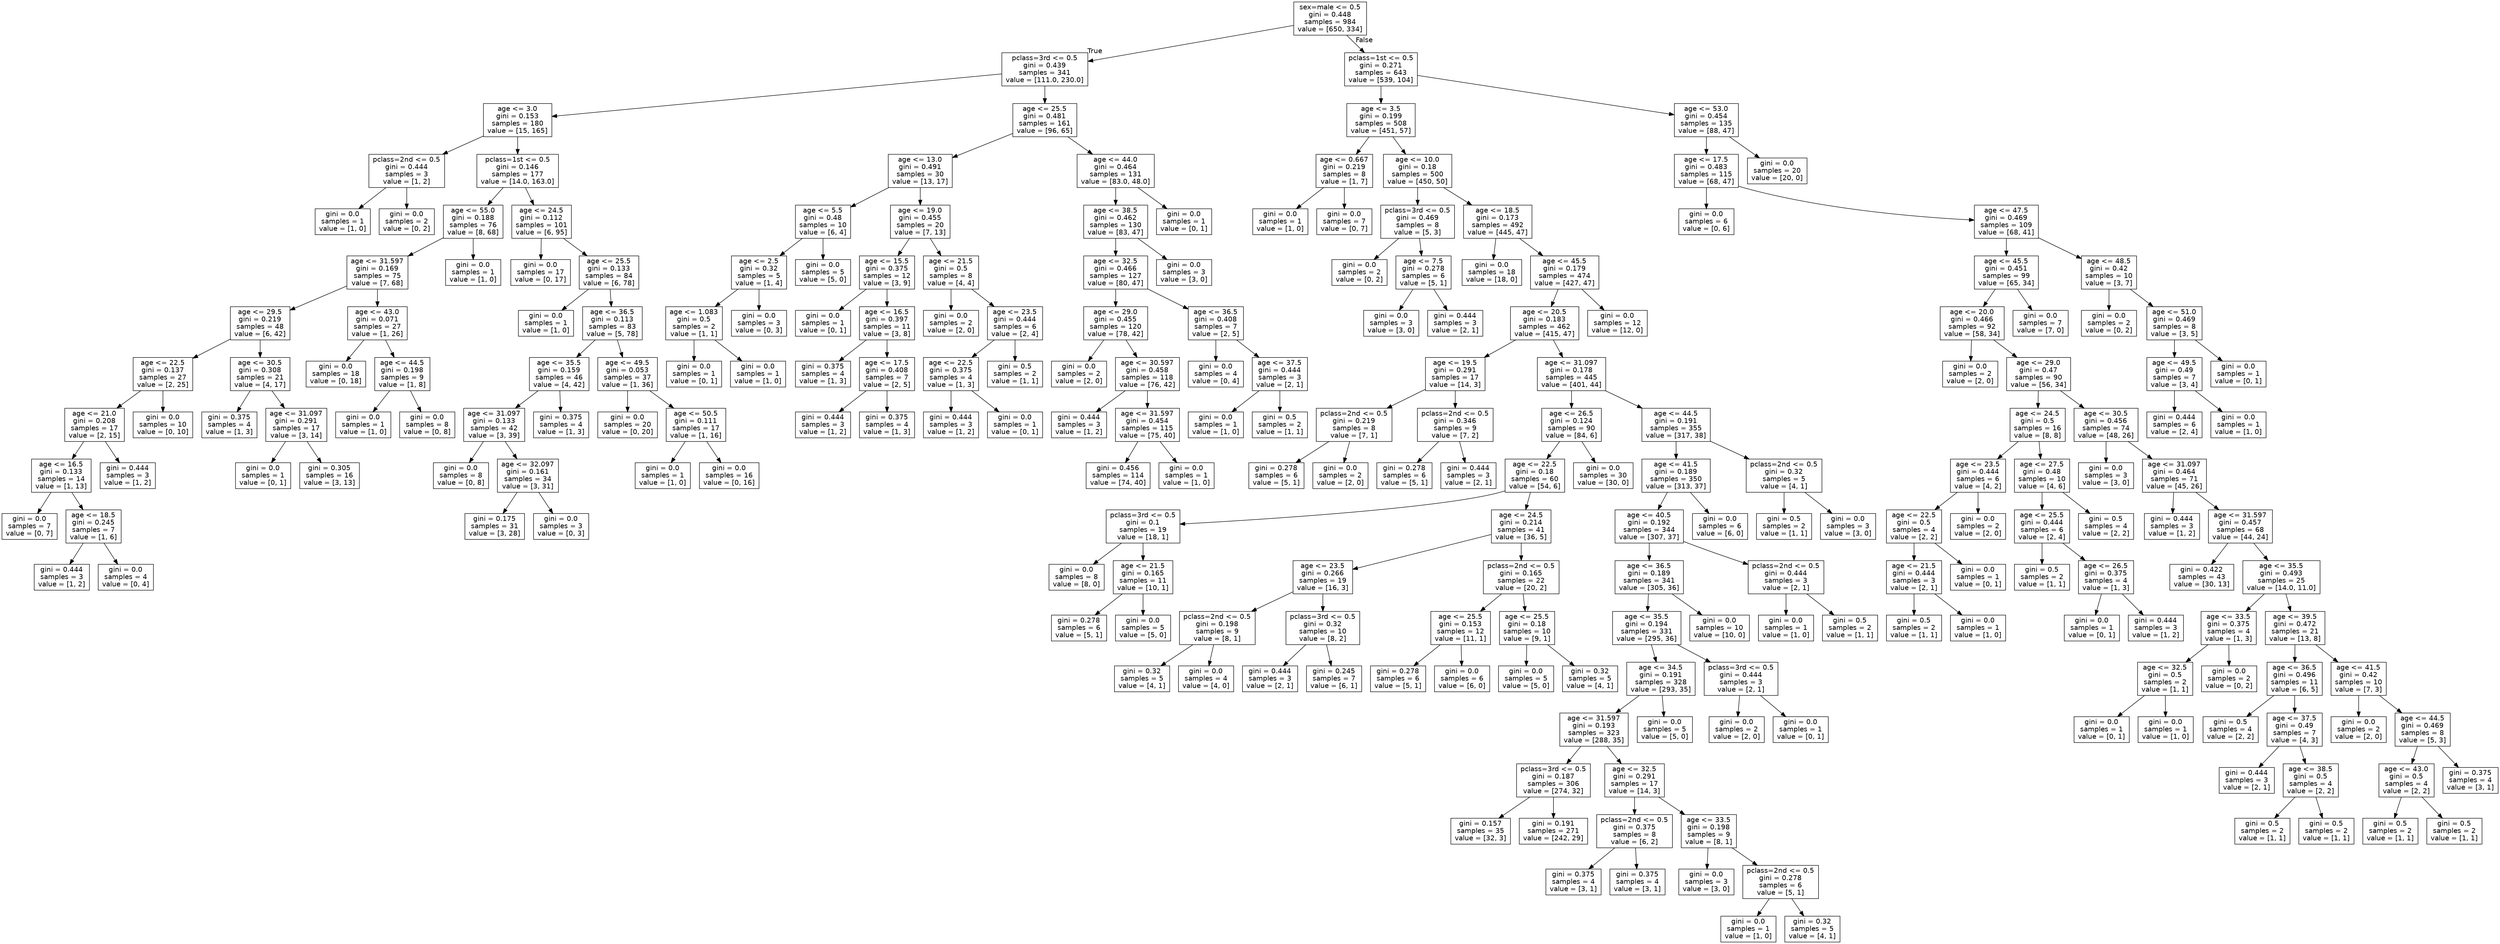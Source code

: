 digraph Tree {
node [shape=box, fontname="helvetica"] ;
edge [fontname="helvetica"] ;
0 [label="sex=male <= 0.5\ngini = 0.448\nsamples = 984\nvalue = [650, 334]"] ;
1 [label="pclass=3rd <= 0.5\ngini = 0.439\nsamples = 341\nvalue = [111.0, 230.0]"] ;
0 -> 1 [labeldistance=2.5, labelangle=45, headlabel="True"] ;
2 [label="age <= 3.0\ngini = 0.153\nsamples = 180\nvalue = [15, 165]"] ;
1 -> 2 ;
3 [label="pclass=2nd <= 0.5\ngini = 0.444\nsamples = 3\nvalue = [1, 2]"] ;
2 -> 3 ;
4 [label="gini = 0.0\nsamples = 1\nvalue = [1, 0]"] ;
3 -> 4 ;
5 [label="gini = 0.0\nsamples = 2\nvalue = [0, 2]"] ;
3 -> 5 ;
6 [label="pclass=1st <= 0.5\ngini = 0.146\nsamples = 177\nvalue = [14.0, 163.0]"] ;
2 -> 6 ;
7 [label="age <= 55.0\ngini = 0.188\nsamples = 76\nvalue = [8, 68]"] ;
6 -> 7 ;
8 [label="age <= 31.597\ngini = 0.169\nsamples = 75\nvalue = [7, 68]"] ;
7 -> 8 ;
9 [label="age <= 29.5\ngini = 0.219\nsamples = 48\nvalue = [6, 42]"] ;
8 -> 9 ;
10 [label="age <= 22.5\ngini = 0.137\nsamples = 27\nvalue = [2, 25]"] ;
9 -> 10 ;
11 [label="age <= 21.0\ngini = 0.208\nsamples = 17\nvalue = [2, 15]"] ;
10 -> 11 ;
12 [label="age <= 16.5\ngini = 0.133\nsamples = 14\nvalue = [1, 13]"] ;
11 -> 12 ;
13 [label="gini = 0.0\nsamples = 7\nvalue = [0, 7]"] ;
12 -> 13 ;
14 [label="age <= 18.5\ngini = 0.245\nsamples = 7\nvalue = [1, 6]"] ;
12 -> 14 ;
15 [label="gini = 0.444\nsamples = 3\nvalue = [1, 2]"] ;
14 -> 15 ;
16 [label="gini = 0.0\nsamples = 4\nvalue = [0, 4]"] ;
14 -> 16 ;
17 [label="gini = 0.444\nsamples = 3\nvalue = [1, 2]"] ;
11 -> 17 ;
18 [label="gini = 0.0\nsamples = 10\nvalue = [0, 10]"] ;
10 -> 18 ;
19 [label="age <= 30.5\ngini = 0.308\nsamples = 21\nvalue = [4, 17]"] ;
9 -> 19 ;
20 [label="gini = 0.375\nsamples = 4\nvalue = [1, 3]"] ;
19 -> 20 ;
21 [label="age <= 31.097\ngini = 0.291\nsamples = 17\nvalue = [3, 14]"] ;
19 -> 21 ;
22 [label="gini = 0.0\nsamples = 1\nvalue = [0, 1]"] ;
21 -> 22 ;
23 [label="gini = 0.305\nsamples = 16\nvalue = [3, 13]"] ;
21 -> 23 ;
24 [label="age <= 43.0\ngini = 0.071\nsamples = 27\nvalue = [1, 26]"] ;
8 -> 24 ;
25 [label="gini = 0.0\nsamples = 18\nvalue = [0, 18]"] ;
24 -> 25 ;
26 [label="age <= 44.5\ngini = 0.198\nsamples = 9\nvalue = [1, 8]"] ;
24 -> 26 ;
27 [label="gini = 0.0\nsamples = 1\nvalue = [1, 0]"] ;
26 -> 27 ;
28 [label="gini = 0.0\nsamples = 8\nvalue = [0, 8]"] ;
26 -> 28 ;
29 [label="gini = 0.0\nsamples = 1\nvalue = [1, 0]"] ;
7 -> 29 ;
30 [label="age <= 24.5\ngini = 0.112\nsamples = 101\nvalue = [6, 95]"] ;
6 -> 30 ;
31 [label="gini = 0.0\nsamples = 17\nvalue = [0, 17]"] ;
30 -> 31 ;
32 [label="age <= 25.5\ngini = 0.133\nsamples = 84\nvalue = [6, 78]"] ;
30 -> 32 ;
33 [label="gini = 0.0\nsamples = 1\nvalue = [1, 0]"] ;
32 -> 33 ;
34 [label="age <= 36.5\ngini = 0.113\nsamples = 83\nvalue = [5, 78]"] ;
32 -> 34 ;
35 [label="age <= 35.5\ngini = 0.159\nsamples = 46\nvalue = [4, 42]"] ;
34 -> 35 ;
36 [label="age <= 31.097\ngini = 0.133\nsamples = 42\nvalue = [3, 39]"] ;
35 -> 36 ;
37 [label="gini = 0.0\nsamples = 8\nvalue = [0, 8]"] ;
36 -> 37 ;
38 [label="age <= 32.097\ngini = 0.161\nsamples = 34\nvalue = [3, 31]"] ;
36 -> 38 ;
39 [label="gini = 0.175\nsamples = 31\nvalue = [3, 28]"] ;
38 -> 39 ;
40 [label="gini = 0.0\nsamples = 3\nvalue = [0, 3]"] ;
38 -> 40 ;
41 [label="gini = 0.375\nsamples = 4\nvalue = [1, 3]"] ;
35 -> 41 ;
42 [label="age <= 49.5\ngini = 0.053\nsamples = 37\nvalue = [1, 36]"] ;
34 -> 42 ;
43 [label="gini = 0.0\nsamples = 20\nvalue = [0, 20]"] ;
42 -> 43 ;
44 [label="age <= 50.5\ngini = 0.111\nsamples = 17\nvalue = [1, 16]"] ;
42 -> 44 ;
45 [label="gini = 0.0\nsamples = 1\nvalue = [1, 0]"] ;
44 -> 45 ;
46 [label="gini = 0.0\nsamples = 16\nvalue = [0, 16]"] ;
44 -> 46 ;
47 [label="age <= 25.5\ngini = 0.481\nsamples = 161\nvalue = [96, 65]"] ;
1 -> 47 ;
48 [label="age <= 13.0\ngini = 0.491\nsamples = 30\nvalue = [13, 17]"] ;
47 -> 48 ;
49 [label="age <= 5.5\ngini = 0.48\nsamples = 10\nvalue = [6, 4]"] ;
48 -> 49 ;
50 [label="age <= 2.5\ngini = 0.32\nsamples = 5\nvalue = [1, 4]"] ;
49 -> 50 ;
51 [label="age <= 1.083\ngini = 0.5\nsamples = 2\nvalue = [1, 1]"] ;
50 -> 51 ;
52 [label="gini = 0.0\nsamples = 1\nvalue = [0, 1]"] ;
51 -> 52 ;
53 [label="gini = 0.0\nsamples = 1\nvalue = [1, 0]"] ;
51 -> 53 ;
54 [label="gini = 0.0\nsamples = 3\nvalue = [0, 3]"] ;
50 -> 54 ;
55 [label="gini = 0.0\nsamples = 5\nvalue = [5, 0]"] ;
49 -> 55 ;
56 [label="age <= 19.0\ngini = 0.455\nsamples = 20\nvalue = [7, 13]"] ;
48 -> 56 ;
57 [label="age <= 15.5\ngini = 0.375\nsamples = 12\nvalue = [3, 9]"] ;
56 -> 57 ;
58 [label="gini = 0.0\nsamples = 1\nvalue = [0, 1]"] ;
57 -> 58 ;
59 [label="age <= 16.5\ngini = 0.397\nsamples = 11\nvalue = [3, 8]"] ;
57 -> 59 ;
60 [label="gini = 0.375\nsamples = 4\nvalue = [1, 3]"] ;
59 -> 60 ;
61 [label="age <= 17.5\ngini = 0.408\nsamples = 7\nvalue = [2, 5]"] ;
59 -> 61 ;
62 [label="gini = 0.444\nsamples = 3\nvalue = [1, 2]"] ;
61 -> 62 ;
63 [label="gini = 0.375\nsamples = 4\nvalue = [1, 3]"] ;
61 -> 63 ;
64 [label="age <= 21.5\ngini = 0.5\nsamples = 8\nvalue = [4, 4]"] ;
56 -> 64 ;
65 [label="gini = 0.0\nsamples = 2\nvalue = [2, 0]"] ;
64 -> 65 ;
66 [label="age <= 23.5\ngini = 0.444\nsamples = 6\nvalue = [2, 4]"] ;
64 -> 66 ;
67 [label="age <= 22.5\ngini = 0.375\nsamples = 4\nvalue = [1, 3]"] ;
66 -> 67 ;
68 [label="gini = 0.444\nsamples = 3\nvalue = [1, 2]"] ;
67 -> 68 ;
69 [label="gini = 0.0\nsamples = 1\nvalue = [0, 1]"] ;
67 -> 69 ;
70 [label="gini = 0.5\nsamples = 2\nvalue = [1, 1]"] ;
66 -> 70 ;
71 [label="age <= 44.0\ngini = 0.464\nsamples = 131\nvalue = [83.0, 48.0]"] ;
47 -> 71 ;
72 [label="age <= 38.5\ngini = 0.462\nsamples = 130\nvalue = [83, 47]"] ;
71 -> 72 ;
73 [label="age <= 32.5\ngini = 0.466\nsamples = 127\nvalue = [80, 47]"] ;
72 -> 73 ;
74 [label="age <= 29.0\ngini = 0.455\nsamples = 120\nvalue = [78, 42]"] ;
73 -> 74 ;
75 [label="gini = 0.0\nsamples = 2\nvalue = [2, 0]"] ;
74 -> 75 ;
76 [label="age <= 30.597\ngini = 0.458\nsamples = 118\nvalue = [76, 42]"] ;
74 -> 76 ;
77 [label="gini = 0.444\nsamples = 3\nvalue = [1, 2]"] ;
76 -> 77 ;
78 [label="age <= 31.597\ngini = 0.454\nsamples = 115\nvalue = [75, 40]"] ;
76 -> 78 ;
79 [label="gini = 0.456\nsamples = 114\nvalue = [74, 40]"] ;
78 -> 79 ;
80 [label="gini = 0.0\nsamples = 1\nvalue = [1, 0]"] ;
78 -> 80 ;
81 [label="age <= 36.5\ngini = 0.408\nsamples = 7\nvalue = [2, 5]"] ;
73 -> 81 ;
82 [label="gini = 0.0\nsamples = 4\nvalue = [0, 4]"] ;
81 -> 82 ;
83 [label="age <= 37.5\ngini = 0.444\nsamples = 3\nvalue = [2, 1]"] ;
81 -> 83 ;
84 [label="gini = 0.0\nsamples = 1\nvalue = [1, 0]"] ;
83 -> 84 ;
85 [label="gini = 0.5\nsamples = 2\nvalue = [1, 1]"] ;
83 -> 85 ;
86 [label="gini = 0.0\nsamples = 3\nvalue = [3, 0]"] ;
72 -> 86 ;
87 [label="gini = 0.0\nsamples = 1\nvalue = [0, 1]"] ;
71 -> 87 ;
88 [label="pclass=1st <= 0.5\ngini = 0.271\nsamples = 643\nvalue = [539, 104]"] ;
0 -> 88 [labeldistance=2.5, labelangle=-45, headlabel="False"] ;
89 [label="age <= 3.5\ngini = 0.199\nsamples = 508\nvalue = [451, 57]"] ;
88 -> 89 ;
90 [label="age <= 0.667\ngini = 0.219\nsamples = 8\nvalue = [1, 7]"] ;
89 -> 90 ;
91 [label="gini = 0.0\nsamples = 1\nvalue = [1, 0]"] ;
90 -> 91 ;
92 [label="gini = 0.0\nsamples = 7\nvalue = [0, 7]"] ;
90 -> 92 ;
93 [label="age <= 10.0\ngini = 0.18\nsamples = 500\nvalue = [450, 50]"] ;
89 -> 93 ;
94 [label="pclass=3rd <= 0.5\ngini = 0.469\nsamples = 8\nvalue = [5, 3]"] ;
93 -> 94 ;
95 [label="gini = 0.0\nsamples = 2\nvalue = [0, 2]"] ;
94 -> 95 ;
96 [label="age <= 7.5\ngini = 0.278\nsamples = 6\nvalue = [5, 1]"] ;
94 -> 96 ;
97 [label="gini = 0.0\nsamples = 3\nvalue = [3, 0]"] ;
96 -> 97 ;
98 [label="gini = 0.444\nsamples = 3\nvalue = [2, 1]"] ;
96 -> 98 ;
99 [label="age <= 18.5\ngini = 0.173\nsamples = 492\nvalue = [445, 47]"] ;
93 -> 99 ;
100 [label="gini = 0.0\nsamples = 18\nvalue = [18, 0]"] ;
99 -> 100 ;
101 [label="age <= 45.5\ngini = 0.179\nsamples = 474\nvalue = [427, 47]"] ;
99 -> 101 ;
102 [label="age <= 20.5\ngini = 0.183\nsamples = 462\nvalue = [415, 47]"] ;
101 -> 102 ;
103 [label="age <= 19.5\ngini = 0.291\nsamples = 17\nvalue = [14, 3]"] ;
102 -> 103 ;
104 [label="pclass=2nd <= 0.5\ngini = 0.219\nsamples = 8\nvalue = [7, 1]"] ;
103 -> 104 ;
105 [label="gini = 0.278\nsamples = 6\nvalue = [5, 1]"] ;
104 -> 105 ;
106 [label="gini = 0.0\nsamples = 2\nvalue = [2, 0]"] ;
104 -> 106 ;
107 [label="pclass=2nd <= 0.5\ngini = 0.346\nsamples = 9\nvalue = [7, 2]"] ;
103 -> 107 ;
108 [label="gini = 0.278\nsamples = 6\nvalue = [5, 1]"] ;
107 -> 108 ;
109 [label="gini = 0.444\nsamples = 3\nvalue = [2, 1]"] ;
107 -> 109 ;
110 [label="age <= 31.097\ngini = 0.178\nsamples = 445\nvalue = [401, 44]"] ;
102 -> 110 ;
111 [label="age <= 26.5\ngini = 0.124\nsamples = 90\nvalue = [84, 6]"] ;
110 -> 111 ;
112 [label="age <= 22.5\ngini = 0.18\nsamples = 60\nvalue = [54, 6]"] ;
111 -> 112 ;
113 [label="pclass=3rd <= 0.5\ngini = 0.1\nsamples = 19\nvalue = [18, 1]"] ;
112 -> 113 ;
114 [label="gini = 0.0\nsamples = 8\nvalue = [8, 0]"] ;
113 -> 114 ;
115 [label="age <= 21.5\ngini = 0.165\nsamples = 11\nvalue = [10, 1]"] ;
113 -> 115 ;
116 [label="gini = 0.278\nsamples = 6\nvalue = [5, 1]"] ;
115 -> 116 ;
117 [label="gini = 0.0\nsamples = 5\nvalue = [5, 0]"] ;
115 -> 117 ;
118 [label="age <= 24.5\ngini = 0.214\nsamples = 41\nvalue = [36, 5]"] ;
112 -> 118 ;
119 [label="age <= 23.5\ngini = 0.266\nsamples = 19\nvalue = [16, 3]"] ;
118 -> 119 ;
120 [label="pclass=2nd <= 0.5\ngini = 0.198\nsamples = 9\nvalue = [8, 1]"] ;
119 -> 120 ;
121 [label="gini = 0.32\nsamples = 5\nvalue = [4, 1]"] ;
120 -> 121 ;
122 [label="gini = 0.0\nsamples = 4\nvalue = [4, 0]"] ;
120 -> 122 ;
123 [label="pclass=3rd <= 0.5\ngini = 0.32\nsamples = 10\nvalue = [8, 2]"] ;
119 -> 123 ;
124 [label="gini = 0.444\nsamples = 3\nvalue = [2, 1]"] ;
123 -> 124 ;
125 [label="gini = 0.245\nsamples = 7\nvalue = [6, 1]"] ;
123 -> 125 ;
126 [label="pclass=2nd <= 0.5\ngini = 0.165\nsamples = 22\nvalue = [20, 2]"] ;
118 -> 126 ;
127 [label="age <= 25.5\ngini = 0.153\nsamples = 12\nvalue = [11, 1]"] ;
126 -> 127 ;
128 [label="gini = 0.278\nsamples = 6\nvalue = [5, 1]"] ;
127 -> 128 ;
129 [label="gini = 0.0\nsamples = 6\nvalue = [6, 0]"] ;
127 -> 129 ;
130 [label="age <= 25.5\ngini = 0.18\nsamples = 10\nvalue = [9, 1]"] ;
126 -> 130 ;
131 [label="gini = 0.0\nsamples = 5\nvalue = [5, 0]"] ;
130 -> 131 ;
132 [label="gini = 0.32\nsamples = 5\nvalue = [4, 1]"] ;
130 -> 132 ;
133 [label="gini = 0.0\nsamples = 30\nvalue = [30, 0]"] ;
111 -> 133 ;
134 [label="age <= 44.5\ngini = 0.191\nsamples = 355\nvalue = [317, 38]"] ;
110 -> 134 ;
135 [label="age <= 41.5\ngini = 0.189\nsamples = 350\nvalue = [313, 37]"] ;
134 -> 135 ;
136 [label="age <= 40.5\ngini = 0.192\nsamples = 344\nvalue = [307, 37]"] ;
135 -> 136 ;
137 [label="age <= 36.5\ngini = 0.189\nsamples = 341\nvalue = [305, 36]"] ;
136 -> 137 ;
138 [label="age <= 35.5\ngini = 0.194\nsamples = 331\nvalue = [295, 36]"] ;
137 -> 138 ;
139 [label="age <= 34.5\ngini = 0.191\nsamples = 328\nvalue = [293, 35]"] ;
138 -> 139 ;
140 [label="age <= 31.597\ngini = 0.193\nsamples = 323\nvalue = [288, 35]"] ;
139 -> 140 ;
141 [label="pclass=3rd <= 0.5\ngini = 0.187\nsamples = 306\nvalue = [274, 32]"] ;
140 -> 141 ;
142 [label="gini = 0.157\nsamples = 35\nvalue = [32, 3]"] ;
141 -> 142 ;
143 [label="gini = 0.191\nsamples = 271\nvalue = [242, 29]"] ;
141 -> 143 ;
144 [label="age <= 32.5\ngini = 0.291\nsamples = 17\nvalue = [14, 3]"] ;
140 -> 144 ;
145 [label="pclass=2nd <= 0.5\ngini = 0.375\nsamples = 8\nvalue = [6, 2]"] ;
144 -> 145 ;
146 [label="gini = 0.375\nsamples = 4\nvalue = [3, 1]"] ;
145 -> 146 ;
147 [label="gini = 0.375\nsamples = 4\nvalue = [3, 1]"] ;
145 -> 147 ;
148 [label="age <= 33.5\ngini = 0.198\nsamples = 9\nvalue = [8, 1]"] ;
144 -> 148 ;
149 [label="gini = 0.0\nsamples = 3\nvalue = [3, 0]"] ;
148 -> 149 ;
150 [label="pclass=2nd <= 0.5\ngini = 0.278\nsamples = 6\nvalue = [5, 1]"] ;
148 -> 150 ;
151 [label="gini = 0.0\nsamples = 1\nvalue = [1, 0]"] ;
150 -> 151 ;
152 [label="gini = 0.32\nsamples = 5\nvalue = [4, 1]"] ;
150 -> 152 ;
153 [label="gini = 0.0\nsamples = 5\nvalue = [5, 0]"] ;
139 -> 153 ;
154 [label="pclass=3rd <= 0.5\ngini = 0.444\nsamples = 3\nvalue = [2, 1]"] ;
138 -> 154 ;
155 [label="gini = 0.0\nsamples = 2\nvalue = [2, 0]"] ;
154 -> 155 ;
156 [label="gini = 0.0\nsamples = 1\nvalue = [0, 1]"] ;
154 -> 156 ;
157 [label="gini = 0.0\nsamples = 10\nvalue = [10, 0]"] ;
137 -> 157 ;
158 [label="pclass=2nd <= 0.5\ngini = 0.444\nsamples = 3\nvalue = [2, 1]"] ;
136 -> 158 ;
159 [label="gini = 0.0\nsamples = 1\nvalue = [1, 0]"] ;
158 -> 159 ;
160 [label="gini = 0.5\nsamples = 2\nvalue = [1, 1]"] ;
158 -> 160 ;
161 [label="gini = 0.0\nsamples = 6\nvalue = [6, 0]"] ;
135 -> 161 ;
162 [label="pclass=2nd <= 0.5\ngini = 0.32\nsamples = 5\nvalue = [4, 1]"] ;
134 -> 162 ;
163 [label="gini = 0.5\nsamples = 2\nvalue = [1, 1]"] ;
162 -> 163 ;
164 [label="gini = 0.0\nsamples = 3\nvalue = [3, 0]"] ;
162 -> 164 ;
165 [label="gini = 0.0\nsamples = 12\nvalue = [12, 0]"] ;
101 -> 165 ;
166 [label="age <= 53.0\ngini = 0.454\nsamples = 135\nvalue = [88, 47]"] ;
88 -> 166 ;
167 [label="age <= 17.5\ngini = 0.483\nsamples = 115\nvalue = [68, 47]"] ;
166 -> 167 ;
168 [label="gini = 0.0\nsamples = 6\nvalue = [0, 6]"] ;
167 -> 168 ;
169 [label="age <= 47.5\ngini = 0.469\nsamples = 109\nvalue = [68, 41]"] ;
167 -> 169 ;
170 [label="age <= 45.5\ngini = 0.451\nsamples = 99\nvalue = [65, 34]"] ;
169 -> 170 ;
171 [label="age <= 20.0\ngini = 0.466\nsamples = 92\nvalue = [58, 34]"] ;
170 -> 171 ;
172 [label="gini = 0.0\nsamples = 2\nvalue = [2, 0]"] ;
171 -> 172 ;
173 [label="age <= 29.0\ngini = 0.47\nsamples = 90\nvalue = [56, 34]"] ;
171 -> 173 ;
174 [label="age <= 24.5\ngini = 0.5\nsamples = 16\nvalue = [8, 8]"] ;
173 -> 174 ;
175 [label="age <= 23.5\ngini = 0.444\nsamples = 6\nvalue = [4, 2]"] ;
174 -> 175 ;
176 [label="age <= 22.5\ngini = 0.5\nsamples = 4\nvalue = [2, 2]"] ;
175 -> 176 ;
177 [label="age <= 21.5\ngini = 0.444\nsamples = 3\nvalue = [2, 1]"] ;
176 -> 177 ;
178 [label="gini = 0.5\nsamples = 2\nvalue = [1, 1]"] ;
177 -> 178 ;
179 [label="gini = 0.0\nsamples = 1\nvalue = [1, 0]"] ;
177 -> 179 ;
180 [label="gini = 0.0\nsamples = 1\nvalue = [0, 1]"] ;
176 -> 180 ;
181 [label="gini = 0.0\nsamples = 2\nvalue = [2, 0]"] ;
175 -> 181 ;
182 [label="age <= 27.5\ngini = 0.48\nsamples = 10\nvalue = [4, 6]"] ;
174 -> 182 ;
183 [label="age <= 25.5\ngini = 0.444\nsamples = 6\nvalue = [2, 4]"] ;
182 -> 183 ;
184 [label="gini = 0.5\nsamples = 2\nvalue = [1, 1]"] ;
183 -> 184 ;
185 [label="age <= 26.5\ngini = 0.375\nsamples = 4\nvalue = [1, 3]"] ;
183 -> 185 ;
186 [label="gini = 0.0\nsamples = 1\nvalue = [0, 1]"] ;
185 -> 186 ;
187 [label="gini = 0.444\nsamples = 3\nvalue = [1, 2]"] ;
185 -> 187 ;
188 [label="gini = 0.5\nsamples = 4\nvalue = [2, 2]"] ;
182 -> 188 ;
189 [label="age <= 30.5\ngini = 0.456\nsamples = 74\nvalue = [48, 26]"] ;
173 -> 189 ;
190 [label="gini = 0.0\nsamples = 3\nvalue = [3, 0]"] ;
189 -> 190 ;
191 [label="age <= 31.097\ngini = 0.464\nsamples = 71\nvalue = [45, 26]"] ;
189 -> 191 ;
192 [label="gini = 0.444\nsamples = 3\nvalue = [1, 2]"] ;
191 -> 192 ;
193 [label="age <= 31.597\ngini = 0.457\nsamples = 68\nvalue = [44, 24]"] ;
191 -> 193 ;
194 [label="gini = 0.422\nsamples = 43\nvalue = [30, 13]"] ;
193 -> 194 ;
195 [label="age <= 35.5\ngini = 0.493\nsamples = 25\nvalue = [14.0, 11.0]"] ;
193 -> 195 ;
196 [label="age <= 33.5\ngini = 0.375\nsamples = 4\nvalue = [1, 3]"] ;
195 -> 196 ;
197 [label="age <= 32.5\ngini = 0.5\nsamples = 2\nvalue = [1, 1]"] ;
196 -> 197 ;
198 [label="gini = 0.0\nsamples = 1\nvalue = [0, 1]"] ;
197 -> 198 ;
199 [label="gini = 0.0\nsamples = 1\nvalue = [1, 0]"] ;
197 -> 199 ;
200 [label="gini = 0.0\nsamples = 2\nvalue = [0, 2]"] ;
196 -> 200 ;
201 [label="age <= 39.5\ngini = 0.472\nsamples = 21\nvalue = [13, 8]"] ;
195 -> 201 ;
202 [label="age <= 36.5\ngini = 0.496\nsamples = 11\nvalue = [6, 5]"] ;
201 -> 202 ;
203 [label="gini = 0.5\nsamples = 4\nvalue = [2, 2]"] ;
202 -> 203 ;
204 [label="age <= 37.5\ngini = 0.49\nsamples = 7\nvalue = [4, 3]"] ;
202 -> 204 ;
205 [label="gini = 0.444\nsamples = 3\nvalue = [2, 1]"] ;
204 -> 205 ;
206 [label="age <= 38.5\ngini = 0.5\nsamples = 4\nvalue = [2, 2]"] ;
204 -> 206 ;
207 [label="gini = 0.5\nsamples = 2\nvalue = [1, 1]"] ;
206 -> 207 ;
208 [label="gini = 0.5\nsamples = 2\nvalue = [1, 1]"] ;
206 -> 208 ;
209 [label="age <= 41.5\ngini = 0.42\nsamples = 10\nvalue = [7, 3]"] ;
201 -> 209 ;
210 [label="gini = 0.0\nsamples = 2\nvalue = [2, 0]"] ;
209 -> 210 ;
211 [label="age <= 44.5\ngini = 0.469\nsamples = 8\nvalue = [5, 3]"] ;
209 -> 211 ;
212 [label="age <= 43.0\ngini = 0.5\nsamples = 4\nvalue = [2, 2]"] ;
211 -> 212 ;
213 [label="gini = 0.5\nsamples = 2\nvalue = [1, 1]"] ;
212 -> 213 ;
214 [label="gini = 0.5\nsamples = 2\nvalue = [1, 1]"] ;
212 -> 214 ;
215 [label="gini = 0.375\nsamples = 4\nvalue = [3, 1]"] ;
211 -> 215 ;
216 [label="gini = 0.0\nsamples = 7\nvalue = [7, 0]"] ;
170 -> 216 ;
217 [label="age <= 48.5\ngini = 0.42\nsamples = 10\nvalue = [3, 7]"] ;
169 -> 217 ;
218 [label="gini = 0.0\nsamples = 2\nvalue = [0, 2]"] ;
217 -> 218 ;
219 [label="age <= 51.0\ngini = 0.469\nsamples = 8\nvalue = [3, 5]"] ;
217 -> 219 ;
220 [label="age <= 49.5\ngini = 0.49\nsamples = 7\nvalue = [3, 4]"] ;
219 -> 220 ;
221 [label="gini = 0.444\nsamples = 6\nvalue = [2, 4]"] ;
220 -> 221 ;
222 [label="gini = 0.0\nsamples = 1\nvalue = [1, 0]"] ;
220 -> 222 ;
223 [label="gini = 0.0\nsamples = 1\nvalue = [0, 1]"] ;
219 -> 223 ;
224 [label="gini = 0.0\nsamples = 20\nvalue = [20, 0]"] ;
166 -> 224 ;
}